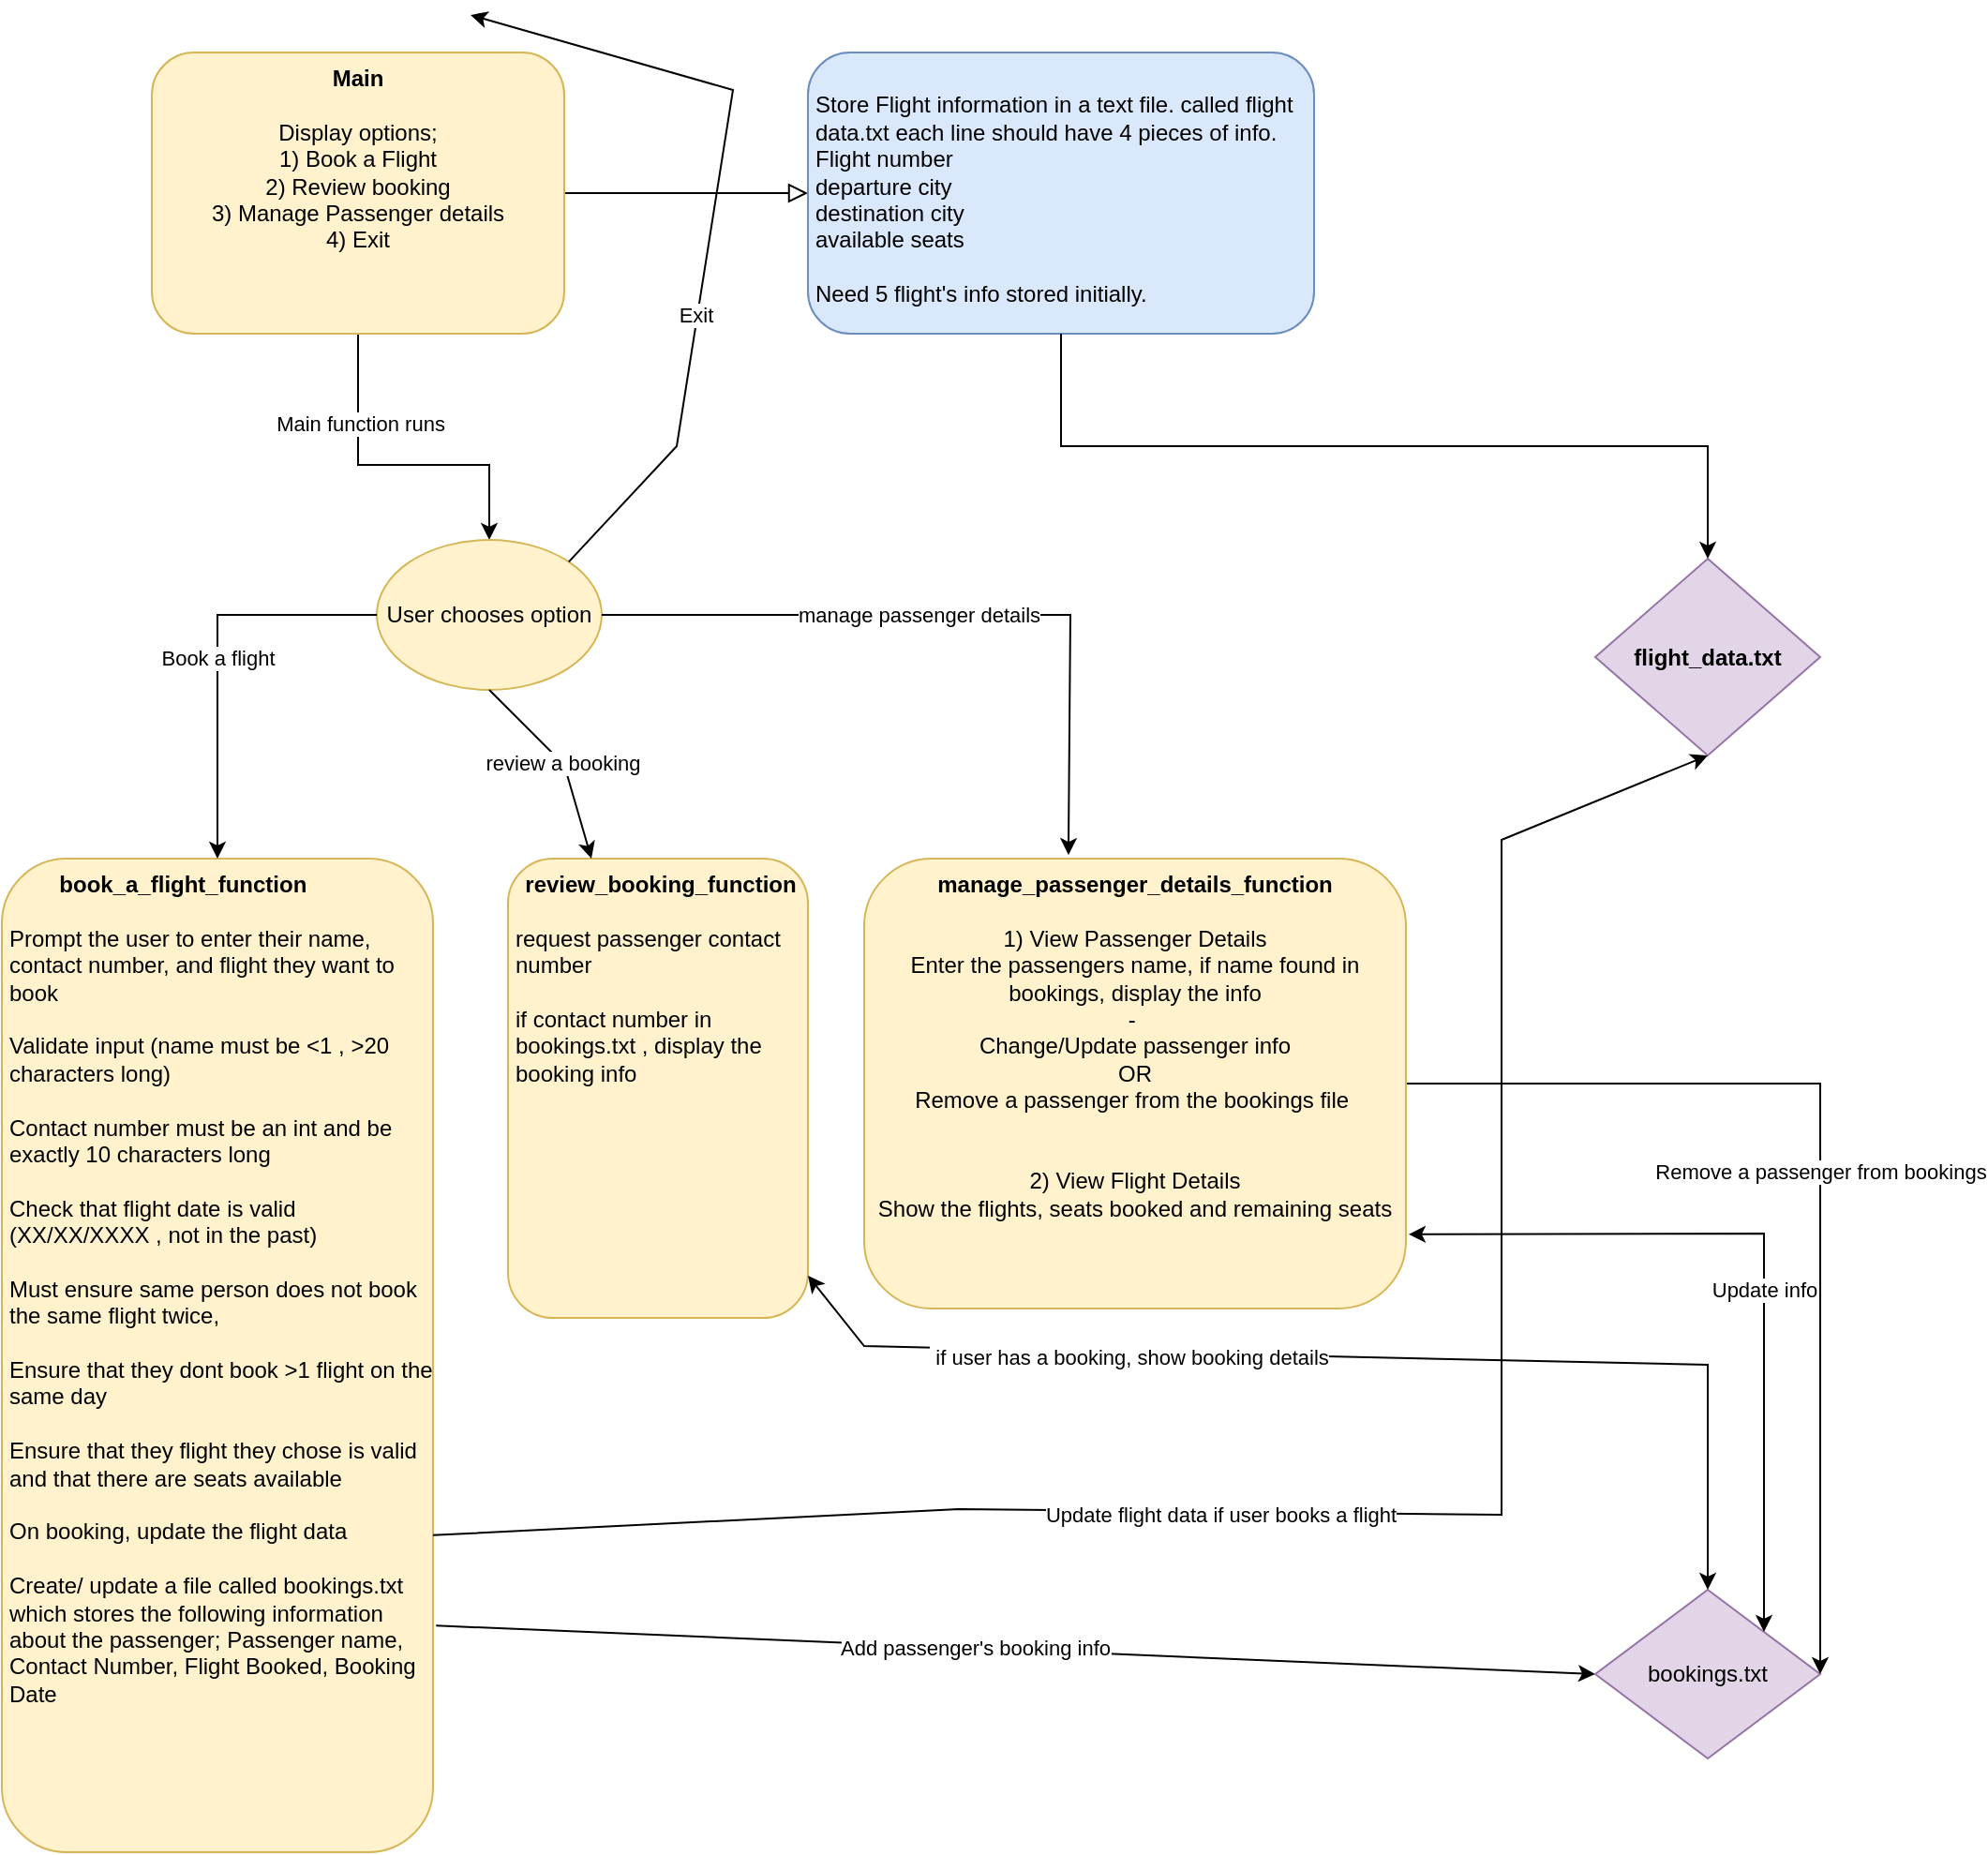 <mxfile version="23.1.5" type="device">
  <diagram id="C5RBs43oDa-KdzZeNtuy" name="Page-1">
    <mxGraphModel dx="1687" dy="905" grid="1" gridSize="10" guides="1" tooltips="1" connect="1" arrows="1" fold="1" page="1" pageScale="1" pageWidth="827" pageHeight="1169" math="0" shadow="0">
      <root>
        <mxCell id="WIyWlLk6GJQsqaUBKTNV-0" />
        <mxCell id="WIyWlLk6GJQsqaUBKTNV-1" parent="WIyWlLk6GJQsqaUBKTNV-0" />
        <mxCell id="WIyWlLk6GJQsqaUBKTNV-2" value="" style="rounded=0;html=1;jettySize=auto;orthogonalLoop=1;fontSize=11;endArrow=block;endFill=0;endSize=8;strokeWidth=1;shadow=0;labelBackgroundColor=none;edgeStyle=orthogonalEdgeStyle;" parent="WIyWlLk6GJQsqaUBKTNV-1" source="WIyWlLk6GJQsqaUBKTNV-3" target="jotnF1fER3KqLnTv9KqM-0" edge="1">
          <mxGeometry relative="1" as="geometry" />
        </mxCell>
        <mxCell id="jotnF1fER3KqLnTv9KqM-9" value="" style="edgeStyle=orthogonalEdgeStyle;rounded=0;orthogonalLoop=1;jettySize=auto;html=1;" edge="1" parent="WIyWlLk6GJQsqaUBKTNV-1" source="WIyWlLk6GJQsqaUBKTNV-3" target="jotnF1fER3KqLnTv9KqM-8">
          <mxGeometry relative="1" as="geometry">
            <Array as="points">
              <mxPoint x="220" y="270" />
              <mxPoint x="290" y="270" />
            </Array>
          </mxGeometry>
        </mxCell>
        <mxCell id="jotnF1fER3KqLnTv9KqM-39" value="Main function runs" style="edgeLabel;html=1;align=center;verticalAlign=middle;resizable=0;points=[];" vertex="1" connectable="0" parent="jotnF1fER3KqLnTv9KqM-9">
          <mxGeometry x="-0.475" y="1" relative="1" as="geometry">
            <mxPoint as="offset" />
          </mxGeometry>
        </mxCell>
        <mxCell id="WIyWlLk6GJQsqaUBKTNV-3" value="&lt;div style=&quot;&quot;&gt;&lt;span style=&quot;background-color: initial;&quot;&gt;&lt;b&gt;Main&lt;/b&gt;&lt;/span&gt;&lt;/div&gt;&lt;span style=&quot;background-color: initial;&quot;&gt;&lt;span style=&quot;white-space: pre;&quot;&gt;&#x9;&lt;/span&gt;&lt;br&gt;Display options;&lt;br&gt;&lt;/span&gt;&lt;span style=&quot;background-color: initial;&quot;&gt;1) Book a Flight&lt;br&gt;&lt;/span&gt;&lt;span style=&quot;background-color: initial;&quot;&gt;2) Review booking&lt;br&gt;&lt;/span&gt;&lt;span style=&quot;background-color: initial;&quot;&gt;3) Manage Passenger details&lt;br&gt;&lt;/span&gt;&lt;span style=&quot;background-color: initial;&quot;&gt;4) Exit&lt;/span&gt;&lt;span style=&quot;background-color: initial;&quot;&gt;&lt;br&gt;&lt;/span&gt;" style="rounded=1;whiteSpace=wrap;html=1;fontSize=12;glass=0;strokeWidth=1;shadow=0;align=center;fillColor=#fff2cc;strokeColor=#d6b656;verticalAlign=top;" parent="WIyWlLk6GJQsqaUBKTNV-1" vertex="1">
          <mxGeometry x="110" y="50" width="220" height="150" as="geometry" />
        </mxCell>
        <mxCell id="jotnF1fER3KqLnTv9KqM-0" value="&lt;br&gt;Store Flight information in a text file. called flight data.txt each line should have 4 pieces of info. Flight number&lt;br&gt;departure city&lt;br&gt;destination city&lt;br&gt;available seats&lt;br&gt;&lt;br&gt;Need 5 flight&#39;s info stored initially." style="rounded=1;whiteSpace=wrap;html=1;fillColor=#dae8fc;strokeColor=#6c8ebf;align=left;verticalAlign=top;spacingLeft=2;" vertex="1" parent="WIyWlLk6GJQsqaUBKTNV-1">
          <mxGeometry x="460" y="50" width="270" height="150" as="geometry" />
        </mxCell>
        <mxCell id="jotnF1fER3KqLnTv9KqM-5" value="&lt;b&gt;flight_data.txt&lt;/b&gt;" style="rhombus;whiteSpace=wrap;html=1;fillColor=#e1d5e7;strokeColor=#9673a6;" vertex="1" parent="WIyWlLk6GJQsqaUBKTNV-1">
          <mxGeometry x="880" y="320" width="120" height="105" as="geometry" />
        </mxCell>
        <mxCell id="jotnF1fER3KqLnTv9KqM-7" style="edgeStyle=orthogonalEdgeStyle;rounded=0;orthogonalLoop=1;jettySize=auto;html=1;entryX=0.5;entryY=0;entryDx=0;entryDy=0;exitX=0.5;exitY=1;exitDx=0;exitDy=0;" edge="1" parent="WIyWlLk6GJQsqaUBKTNV-1" source="jotnF1fER3KqLnTv9KqM-0" target="jotnF1fER3KqLnTv9KqM-5">
          <mxGeometry relative="1" as="geometry">
            <mxPoint x="630" y="240" as="sourcePoint" />
            <mxPoint x="696.4" y="459.85" as="targetPoint" />
          </mxGeometry>
        </mxCell>
        <mxCell id="jotnF1fER3KqLnTv9KqM-8" value="User chooses option" style="ellipse;whiteSpace=wrap;html=1;fillColor=#fff2cc;strokeColor=#d6b656;" vertex="1" parent="WIyWlLk6GJQsqaUBKTNV-1">
          <mxGeometry x="230" y="310" width="120" height="80" as="geometry" />
        </mxCell>
        <mxCell id="jotnF1fER3KqLnTv9KqM-10" value="&lt;span style=&quot;white-space: pre;&quot;&gt;&#x9;&lt;/span&gt;&lt;b&gt;book_a_flight_function&lt;br&gt;&lt;/b&gt;&lt;br&gt;Prompt the user to enter their name, contact number, and flight they want to book&lt;br&gt;&lt;div&gt;&lt;br&gt;&lt;/div&gt;&lt;div&gt;Validate input (name must be &amp;lt;1 , &amp;gt;20 characters long)&lt;/div&gt;&lt;div&gt;&lt;br&gt;&lt;/div&gt;&lt;div&gt;Contact number must be an int and be exactly 10 characters long&lt;br&gt;&lt;br&gt;Check that flight date is valid (XX/XX/XXXX , not in the past)&lt;br&gt;&lt;br&gt;Must ensure same person does not book the same flight twice,&amp;nbsp;&lt;br&gt;&lt;br&gt;Ensure that they dont book &amp;gt;1 flight on the same day&lt;br&gt;&lt;br&gt;Ensure that they flight they chose is valid and that there are seats available&amp;nbsp;&lt;br&gt;&lt;br&gt;On booking, update the flight data&lt;br&gt;&lt;br&gt;Create/ update a file called bookings.txt which stores the following information about the passenger; Passenger name, Contact Number, Flight Booked, Booking Date&lt;/div&gt;" style="rounded=1;whiteSpace=wrap;html=1;align=left;verticalAlign=top;fillColor=#fff2cc;strokeColor=#d6b656;spacingLeft=2;" vertex="1" parent="WIyWlLk6GJQsqaUBKTNV-1">
          <mxGeometry x="30" y="480" width="230" height="530" as="geometry" />
        </mxCell>
        <mxCell id="jotnF1fER3KqLnTv9KqM-11" value="&lt;b&gt;review_booking_function&lt;/b&gt;&lt;br&gt;&lt;br&gt;&lt;div style=&quot;text-align: left;&quot;&gt;request passenger contact number&lt;br&gt;&lt;br&gt;if contact number in bookings.txt , display the booking info&lt;/div&gt;" style="rounded=1;whiteSpace=wrap;html=1;fillColor=#fff2cc;strokeColor=#d6b656;align=center;verticalAlign=top;spacingLeft=3;" vertex="1" parent="WIyWlLk6GJQsqaUBKTNV-1">
          <mxGeometry x="300" y="480" width="160" height="245" as="geometry" />
        </mxCell>
        <mxCell id="jotnF1fER3KqLnTv9KqM-14" value="manage passenger details" style="endArrow=classic;html=1;rounded=0;exitX=1;exitY=0.5;exitDx=0;exitDy=0;entryX=0.377;entryY=-0.008;entryDx=0;entryDy=0;entryPerimeter=0;" edge="1" parent="WIyWlLk6GJQsqaUBKTNV-1" source="jotnF1fER3KqLnTv9KqM-8" target="ZaHMQrYkX4JcANHLe2sn-0">
          <mxGeometry x="-0.101" width="50" height="50" relative="1" as="geometry">
            <mxPoint x="340" y="347.68" as="sourcePoint" />
            <mxPoint x="573.8" y="510.0" as="targetPoint" />
            <Array as="points">
              <mxPoint x="600" y="350" />
            </Array>
            <mxPoint x="-1" as="offset" />
          </mxGeometry>
        </mxCell>
        <mxCell id="jotnF1fER3KqLnTv9KqM-15" value="review a booking" style="endArrow=classic;html=1;rounded=0;exitX=0.5;exitY=1;exitDx=0;exitDy=0;" edge="1" parent="WIyWlLk6GJQsqaUBKTNV-1" source="jotnF1fER3KqLnTv9KqM-8" target="jotnF1fER3KqLnTv9KqM-11">
          <mxGeometry width="50" height="50" relative="1" as="geometry">
            <mxPoint x="340" y="500" as="sourcePoint" />
            <mxPoint x="330" y="500" as="targetPoint" />
            <Array as="points">
              <mxPoint x="330" y="430" />
            </Array>
          </mxGeometry>
        </mxCell>
        <mxCell id="jotnF1fER3KqLnTv9KqM-16" value="Book a flight" style="endArrow=classic;html=1;rounded=0;exitX=0;exitY=0.5;exitDx=0;exitDy=0;entryX=0.5;entryY=0;entryDx=0;entryDy=0;" edge="1" parent="WIyWlLk6GJQsqaUBKTNV-1" source="jotnF1fER3KqLnTv9KqM-8" target="jotnF1fER3KqLnTv9KqM-10">
          <mxGeometry width="50" height="50" relative="1" as="geometry">
            <mxPoint x="340" y="500" as="sourcePoint" />
            <mxPoint x="390" y="450" as="targetPoint" />
            <Array as="points">
              <mxPoint x="145" y="350" />
            </Array>
          </mxGeometry>
        </mxCell>
        <mxCell id="jotnF1fER3KqLnTv9KqM-17" value="" style="endArrow=classic;html=1;rounded=0;exitX=1;exitY=0;exitDx=0;exitDy=0;" edge="1" parent="WIyWlLk6GJQsqaUBKTNV-1" source="jotnF1fER3KqLnTv9KqM-8">
          <mxGeometry width="50" height="50" relative="1" as="geometry">
            <mxPoint x="340" y="380" as="sourcePoint" />
            <mxPoint x="280" y="30" as="targetPoint" />
            <Array as="points">
              <mxPoint x="390" y="260" />
              <mxPoint x="420" y="70" />
            </Array>
          </mxGeometry>
        </mxCell>
        <mxCell id="jotnF1fER3KqLnTv9KqM-18" value="Exit" style="edgeLabel;html=1;align=center;verticalAlign=middle;resizable=0;points=[];" vertex="1" connectable="0" parent="jotnF1fER3KqLnTv9KqM-17">
          <mxGeometry x="0.149" y="-4" relative="1" as="geometry">
            <mxPoint x="-19" y="85" as="offset" />
          </mxGeometry>
        </mxCell>
        <mxCell id="jotnF1fER3KqLnTv9KqM-22" value="Update flight data if user books a flight" style="endArrow=classic;html=1;rounded=0;exitX=1;exitY=0.681;exitDx=0;exitDy=0;exitPerimeter=0;entryX=0.5;entryY=1;entryDx=0;entryDy=0;" edge="1" parent="WIyWlLk6GJQsqaUBKTNV-1" source="jotnF1fER3KqLnTv9KqM-10" target="jotnF1fER3KqLnTv9KqM-5">
          <mxGeometry x="-0.199" y="-2" width="50" height="50" relative="1" as="geometry">
            <mxPoint x="260" y="863" as="sourcePoint" />
            <mxPoint x="740" y="500" as="targetPoint" />
            <Array as="points">
              <mxPoint x="540" y="827" />
              <mxPoint x="830" y="830" />
              <mxPoint x="830" y="470" />
            </Array>
            <mxPoint as="offset" />
          </mxGeometry>
        </mxCell>
        <mxCell id="jotnF1fER3KqLnTv9KqM-23" value="" style="endArrow=classic;html=1;rounded=0;exitX=1.007;exitY=0.772;exitDx=0;exitDy=0;exitPerimeter=0;entryX=0;entryY=0.5;entryDx=0;entryDy=0;" edge="1" parent="WIyWlLk6GJQsqaUBKTNV-1" source="jotnF1fER3KqLnTv9KqM-10" target="jotnF1fER3KqLnTv9KqM-24">
          <mxGeometry width="50" height="50" relative="1" as="geometry">
            <mxPoint x="280.0" y="902.779" as="sourcePoint" />
            <mxPoint x="705.86" y="870" as="targetPoint" />
            <Array as="points" />
          </mxGeometry>
        </mxCell>
        <mxCell id="jotnF1fER3KqLnTv9KqM-37" value="Add passenger&#39;s booking info" style="edgeLabel;html=1;align=center;verticalAlign=middle;resizable=0;points=[];" vertex="1" connectable="0" parent="jotnF1fER3KqLnTv9KqM-23">
          <mxGeometry x="-0.071" relative="1" as="geometry">
            <mxPoint as="offset" />
          </mxGeometry>
        </mxCell>
        <mxCell id="jotnF1fER3KqLnTv9KqM-24" value="bookings.txt" style="rhombus;whiteSpace=wrap;html=1;fillColor=#e1d5e7;strokeColor=#9673a6;" vertex="1" parent="WIyWlLk6GJQsqaUBKTNV-1">
          <mxGeometry x="880" y="870" width="120" height="90" as="geometry" />
        </mxCell>
        <mxCell id="jotnF1fER3KqLnTv9KqM-33" value="" style="endArrow=classic;startArrow=classic;html=1;rounded=0;entryX=0.5;entryY=0;entryDx=0;entryDy=0;" edge="1" parent="WIyWlLk6GJQsqaUBKTNV-1" source="jotnF1fER3KqLnTv9KqM-11" target="jotnF1fER3KqLnTv9KqM-24">
          <mxGeometry width="50" height="50" relative="1" as="geometry">
            <mxPoint x="450" y="650" as="sourcePoint" />
            <mxPoint x="410" y="580" as="targetPoint" />
            <Array as="points">
              <mxPoint x="490" y="740" />
              <mxPoint x="940" y="750" />
            </Array>
          </mxGeometry>
        </mxCell>
        <mxCell id="jotnF1fER3KqLnTv9KqM-38" value="&amp;nbsp;if user has a booking, show booking details" style="edgeLabel;html=1;align=center;verticalAlign=middle;resizable=0;points=[];" vertex="1" connectable="0" parent="jotnF1fER3KqLnTv9KqM-33">
          <mxGeometry x="-0.363" y="1" relative="1" as="geometry">
            <mxPoint x="-8" y="3" as="offset" />
          </mxGeometry>
        </mxCell>
        <mxCell id="jotnF1fER3KqLnTv9KqM-36" value="Remove a passenger from bookings" style="endArrow=classic;html=1;rounded=0;entryX=1;entryY=0.5;entryDx=0;entryDy=0;" edge="1" parent="WIyWlLk6GJQsqaUBKTNV-1" source="ZaHMQrYkX4JcANHLe2sn-0" target="jotnF1fER3KqLnTv9KqM-24">
          <mxGeometry width="50" height="50" relative="1" as="geometry">
            <mxPoint x="680" y="580" as="sourcePoint" />
            <mxPoint x="480" y="530" as="targetPoint" />
            <Array as="points">
              <mxPoint x="1000" y="600" />
            </Array>
          </mxGeometry>
        </mxCell>
        <mxCell id="ZaHMQrYkX4JcANHLe2sn-0" value="&lt;b&gt;manage_passenger_details_function&lt;/b&gt;&lt;br&gt;&lt;br&gt;1) View Passenger Details&lt;br&gt;Enter the passengers name, if name found in bookings, display the info&lt;br&gt;-&amp;nbsp;&lt;br&gt;Change/Update passenger info&lt;br style=&quot;border-color: var(--border-color);&quot;&gt;OR&lt;br style=&quot;border-color: var(--border-color);&quot;&gt;Remove a passenger from the bookings file&amp;nbsp;&lt;br&gt;&lt;br&gt;&lt;br&gt;2) View Flight Details&lt;br&gt;Show the flights, seats booked and remaining seats&lt;br&gt;&lt;div&gt;&lt;br&gt;&lt;/div&gt;" style="rounded=1;whiteSpace=wrap;html=1;fillColor=#fff2cc;strokeColor=#d6b656;verticalAlign=top;" vertex="1" parent="WIyWlLk6GJQsqaUBKTNV-1">
          <mxGeometry x="490" y="480" width="289" height="240" as="geometry" />
        </mxCell>
        <mxCell id="ZaHMQrYkX4JcANHLe2sn-2" value="Update info" style="endArrow=classic;startArrow=classic;html=1;rounded=0;entryX=1.005;entryY=0.835;entryDx=0;entryDy=0;exitX=1;exitY=0;exitDx=0;exitDy=0;entryPerimeter=0;" edge="1" parent="WIyWlLk6GJQsqaUBKTNV-1" source="jotnF1fER3KqLnTv9KqM-24" target="ZaHMQrYkX4JcANHLe2sn-0">
          <mxGeometry x="-0.092" width="50" height="50" relative="1" as="geometry">
            <mxPoint x="340" y="700" as="sourcePoint" />
            <mxPoint x="390" y="650" as="targetPoint" />
            <Array as="points">
              <mxPoint x="970" y="680" />
            </Array>
            <mxPoint as="offset" />
          </mxGeometry>
        </mxCell>
      </root>
    </mxGraphModel>
  </diagram>
</mxfile>
